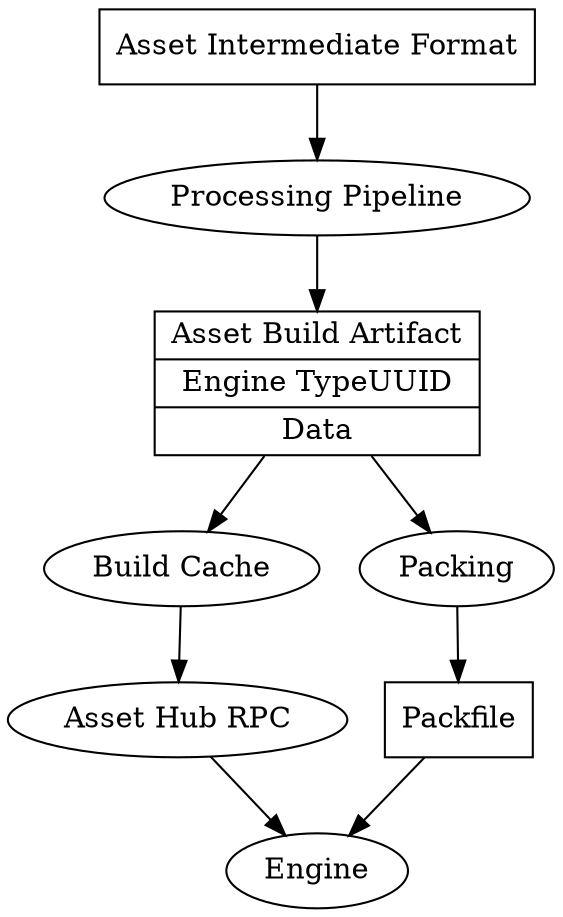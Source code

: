 digraph import {
    intermediate [shape=record,label="Asset Intermediate Format"];
    pipeline [label="Processing Pipeline"];
    build_artifact [shape=record, label="{Asset Build Artifact|{Engine TypeUUID}|Data}"];
    pack_file [shape=record, label="{Packfile}"];
    build_cache [label="Build Cache"];
    engine [label="Engine"];
    packing [label="Packing"];
    asset_hub_api [label="Asset Hub RPC"];


    intermediate -> pipeline -> build_artifact
    build_artifact -> packing -> pack_file -> engine;
    build_artifact -> build_cache -> asset_hub_api -> engine;
}